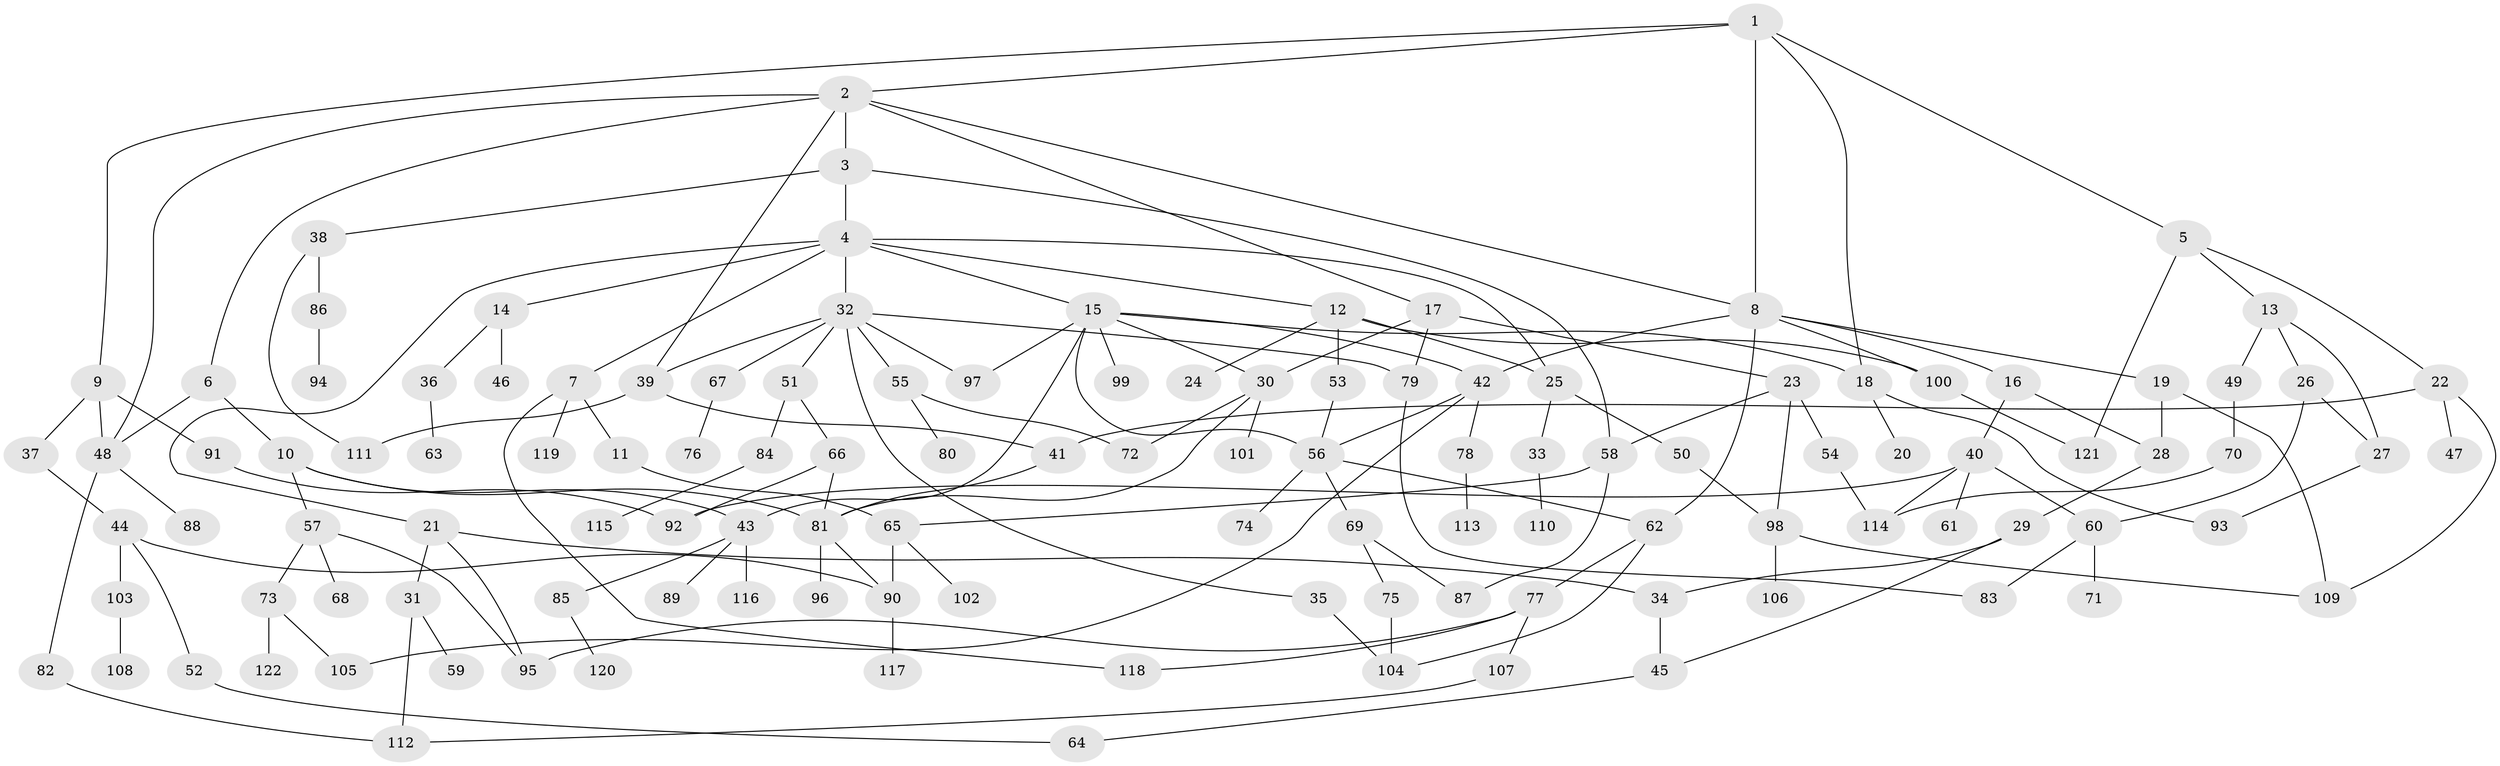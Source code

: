 // coarse degree distribution, {5: 0.0975609756097561, 9: 0.024390243902439025, 14: 0.012195121951219513, 4: 0.17073170731707318, 2: 0.14634146341463414, 3: 0.21951219512195122, 11: 0.012195121951219513, 6: 0.036585365853658534, 1: 0.2804878048780488}
// Generated by graph-tools (version 1.1) at 2025/41/03/06/25 10:41:27]
// undirected, 122 vertices, 171 edges
graph export_dot {
graph [start="1"]
  node [color=gray90,style=filled];
  1;
  2;
  3;
  4;
  5;
  6;
  7;
  8;
  9;
  10;
  11;
  12;
  13;
  14;
  15;
  16;
  17;
  18;
  19;
  20;
  21;
  22;
  23;
  24;
  25;
  26;
  27;
  28;
  29;
  30;
  31;
  32;
  33;
  34;
  35;
  36;
  37;
  38;
  39;
  40;
  41;
  42;
  43;
  44;
  45;
  46;
  47;
  48;
  49;
  50;
  51;
  52;
  53;
  54;
  55;
  56;
  57;
  58;
  59;
  60;
  61;
  62;
  63;
  64;
  65;
  66;
  67;
  68;
  69;
  70;
  71;
  72;
  73;
  74;
  75;
  76;
  77;
  78;
  79;
  80;
  81;
  82;
  83;
  84;
  85;
  86;
  87;
  88;
  89;
  90;
  91;
  92;
  93;
  94;
  95;
  96;
  97;
  98;
  99;
  100;
  101;
  102;
  103;
  104;
  105;
  106;
  107;
  108;
  109;
  110;
  111;
  112;
  113;
  114;
  115;
  116;
  117;
  118;
  119;
  120;
  121;
  122;
  1 -- 2;
  1 -- 5;
  1 -- 9;
  1 -- 8;
  1 -- 18;
  2 -- 3;
  2 -- 6;
  2 -- 8;
  2 -- 17;
  2 -- 39;
  2 -- 48;
  3 -- 4;
  3 -- 38;
  3 -- 58;
  4 -- 7;
  4 -- 12;
  4 -- 14;
  4 -- 15;
  4 -- 21;
  4 -- 32;
  4 -- 25;
  5 -- 13;
  5 -- 22;
  5 -- 121;
  6 -- 10;
  6 -- 48;
  7 -- 11;
  7 -- 119;
  7 -- 118;
  8 -- 16;
  8 -- 19;
  8 -- 42;
  8 -- 62;
  8 -- 100;
  9 -- 37;
  9 -- 48;
  9 -- 91;
  10 -- 57;
  10 -- 81;
  10 -- 43;
  11 -- 65;
  12 -- 24;
  12 -- 25;
  12 -- 53;
  12 -- 100;
  13 -- 26;
  13 -- 27;
  13 -- 49;
  14 -- 36;
  14 -- 46;
  15 -- 18;
  15 -- 43;
  15 -- 56;
  15 -- 97;
  15 -- 99;
  15 -- 42;
  15 -- 30;
  16 -- 40;
  16 -- 28;
  17 -- 23;
  17 -- 30;
  17 -- 79;
  18 -- 20;
  18 -- 93;
  19 -- 28;
  19 -- 109;
  21 -- 31;
  21 -- 34;
  21 -- 95;
  22 -- 41;
  22 -- 47;
  22 -- 109;
  23 -- 54;
  23 -- 58;
  23 -- 98;
  25 -- 33;
  25 -- 50;
  26 -- 60;
  26 -- 27;
  27 -- 93;
  28 -- 29;
  29 -- 34;
  29 -- 45;
  30 -- 72;
  30 -- 101;
  30 -- 81;
  31 -- 59;
  31 -- 112;
  32 -- 35;
  32 -- 39;
  32 -- 51;
  32 -- 55;
  32 -- 67;
  32 -- 79;
  32 -- 97;
  33 -- 110;
  34 -- 45;
  35 -- 104;
  36 -- 63;
  37 -- 44;
  38 -- 86;
  38 -- 111;
  39 -- 41;
  39 -- 111;
  40 -- 61;
  40 -- 114;
  40 -- 60;
  40 -- 92;
  41 -- 81;
  42 -- 78;
  42 -- 105;
  42 -- 56;
  43 -- 85;
  43 -- 89;
  43 -- 116;
  44 -- 52;
  44 -- 103;
  44 -- 90;
  45 -- 64;
  48 -- 82;
  48 -- 88;
  49 -- 70;
  50 -- 98;
  51 -- 66;
  51 -- 84;
  52 -- 64;
  53 -- 56;
  54 -- 114;
  55 -- 80;
  55 -- 72;
  56 -- 69;
  56 -- 74;
  56 -- 62;
  57 -- 68;
  57 -- 73;
  57 -- 95;
  58 -- 65;
  58 -- 87;
  60 -- 71;
  60 -- 83;
  62 -- 77;
  62 -- 104;
  65 -- 102;
  65 -- 90;
  66 -- 92;
  66 -- 81;
  67 -- 76;
  69 -- 75;
  69 -- 87;
  70 -- 114;
  73 -- 122;
  73 -- 105;
  75 -- 104;
  77 -- 107;
  77 -- 118;
  77 -- 95;
  78 -- 113;
  79 -- 83;
  81 -- 90;
  81 -- 96;
  82 -- 112;
  84 -- 115;
  85 -- 120;
  86 -- 94;
  90 -- 117;
  91 -- 92;
  98 -- 106;
  98 -- 109;
  100 -- 121;
  103 -- 108;
  107 -- 112;
}
